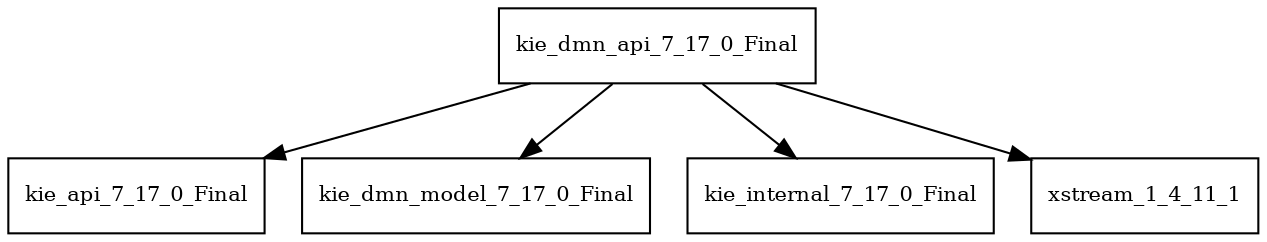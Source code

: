 digraph kie_dmn_api_7_17_0_Final_dependencies {
  node [shape = box, fontsize=10.0];
  kie_dmn_api_7_17_0_Final -> kie_api_7_17_0_Final;
  kie_dmn_api_7_17_0_Final -> kie_dmn_model_7_17_0_Final;
  kie_dmn_api_7_17_0_Final -> kie_internal_7_17_0_Final;
  kie_dmn_api_7_17_0_Final -> xstream_1_4_11_1;
}
